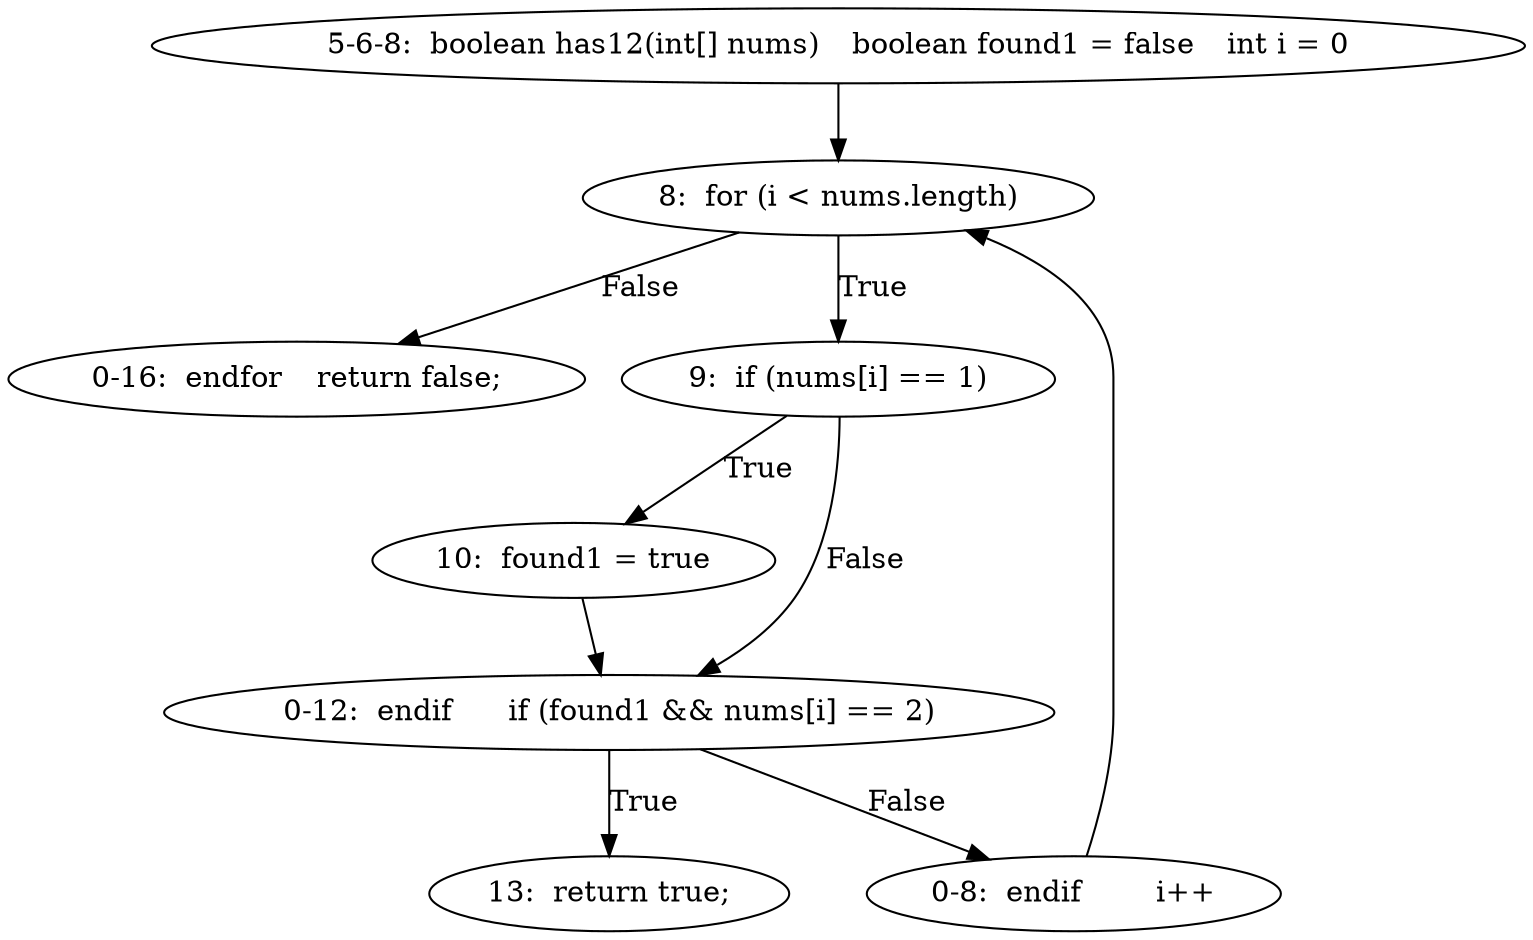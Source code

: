 digraph result_test { 
// graph-vertices
  a2  [label="5-6-8:  boolean has12(int[] nums)	boolean found1 = false	int i = 0"]; 
  3  [label="8:  for (i < nums.length)"]; 
  a3  [label="0-16:  endfor	return false;"]; 
  6  [label="9:  if (nums[i] == 1)"]; 
  7  [label="10:  found1 = true"]; 
  a4  [label="0-12:  endif	if (found1 && nums[i] == 2)"]; 
  10  [label="13:  return true;"]; 
  a5  [label="0-8:  endif	i++"]; 
// graph-edges
  a2 -> 3;
  3 -> a3  [label="False"]; 
  3 -> 6  [label="True"]; 
  6 -> 7  [label="True"]; 
  7 -> a4;
  6 -> a4  [label="False"]; 
  a4 -> 10  [label="True"]; 
  a4 -> a5  [label="False"]; 
  a5 -> 3;
}